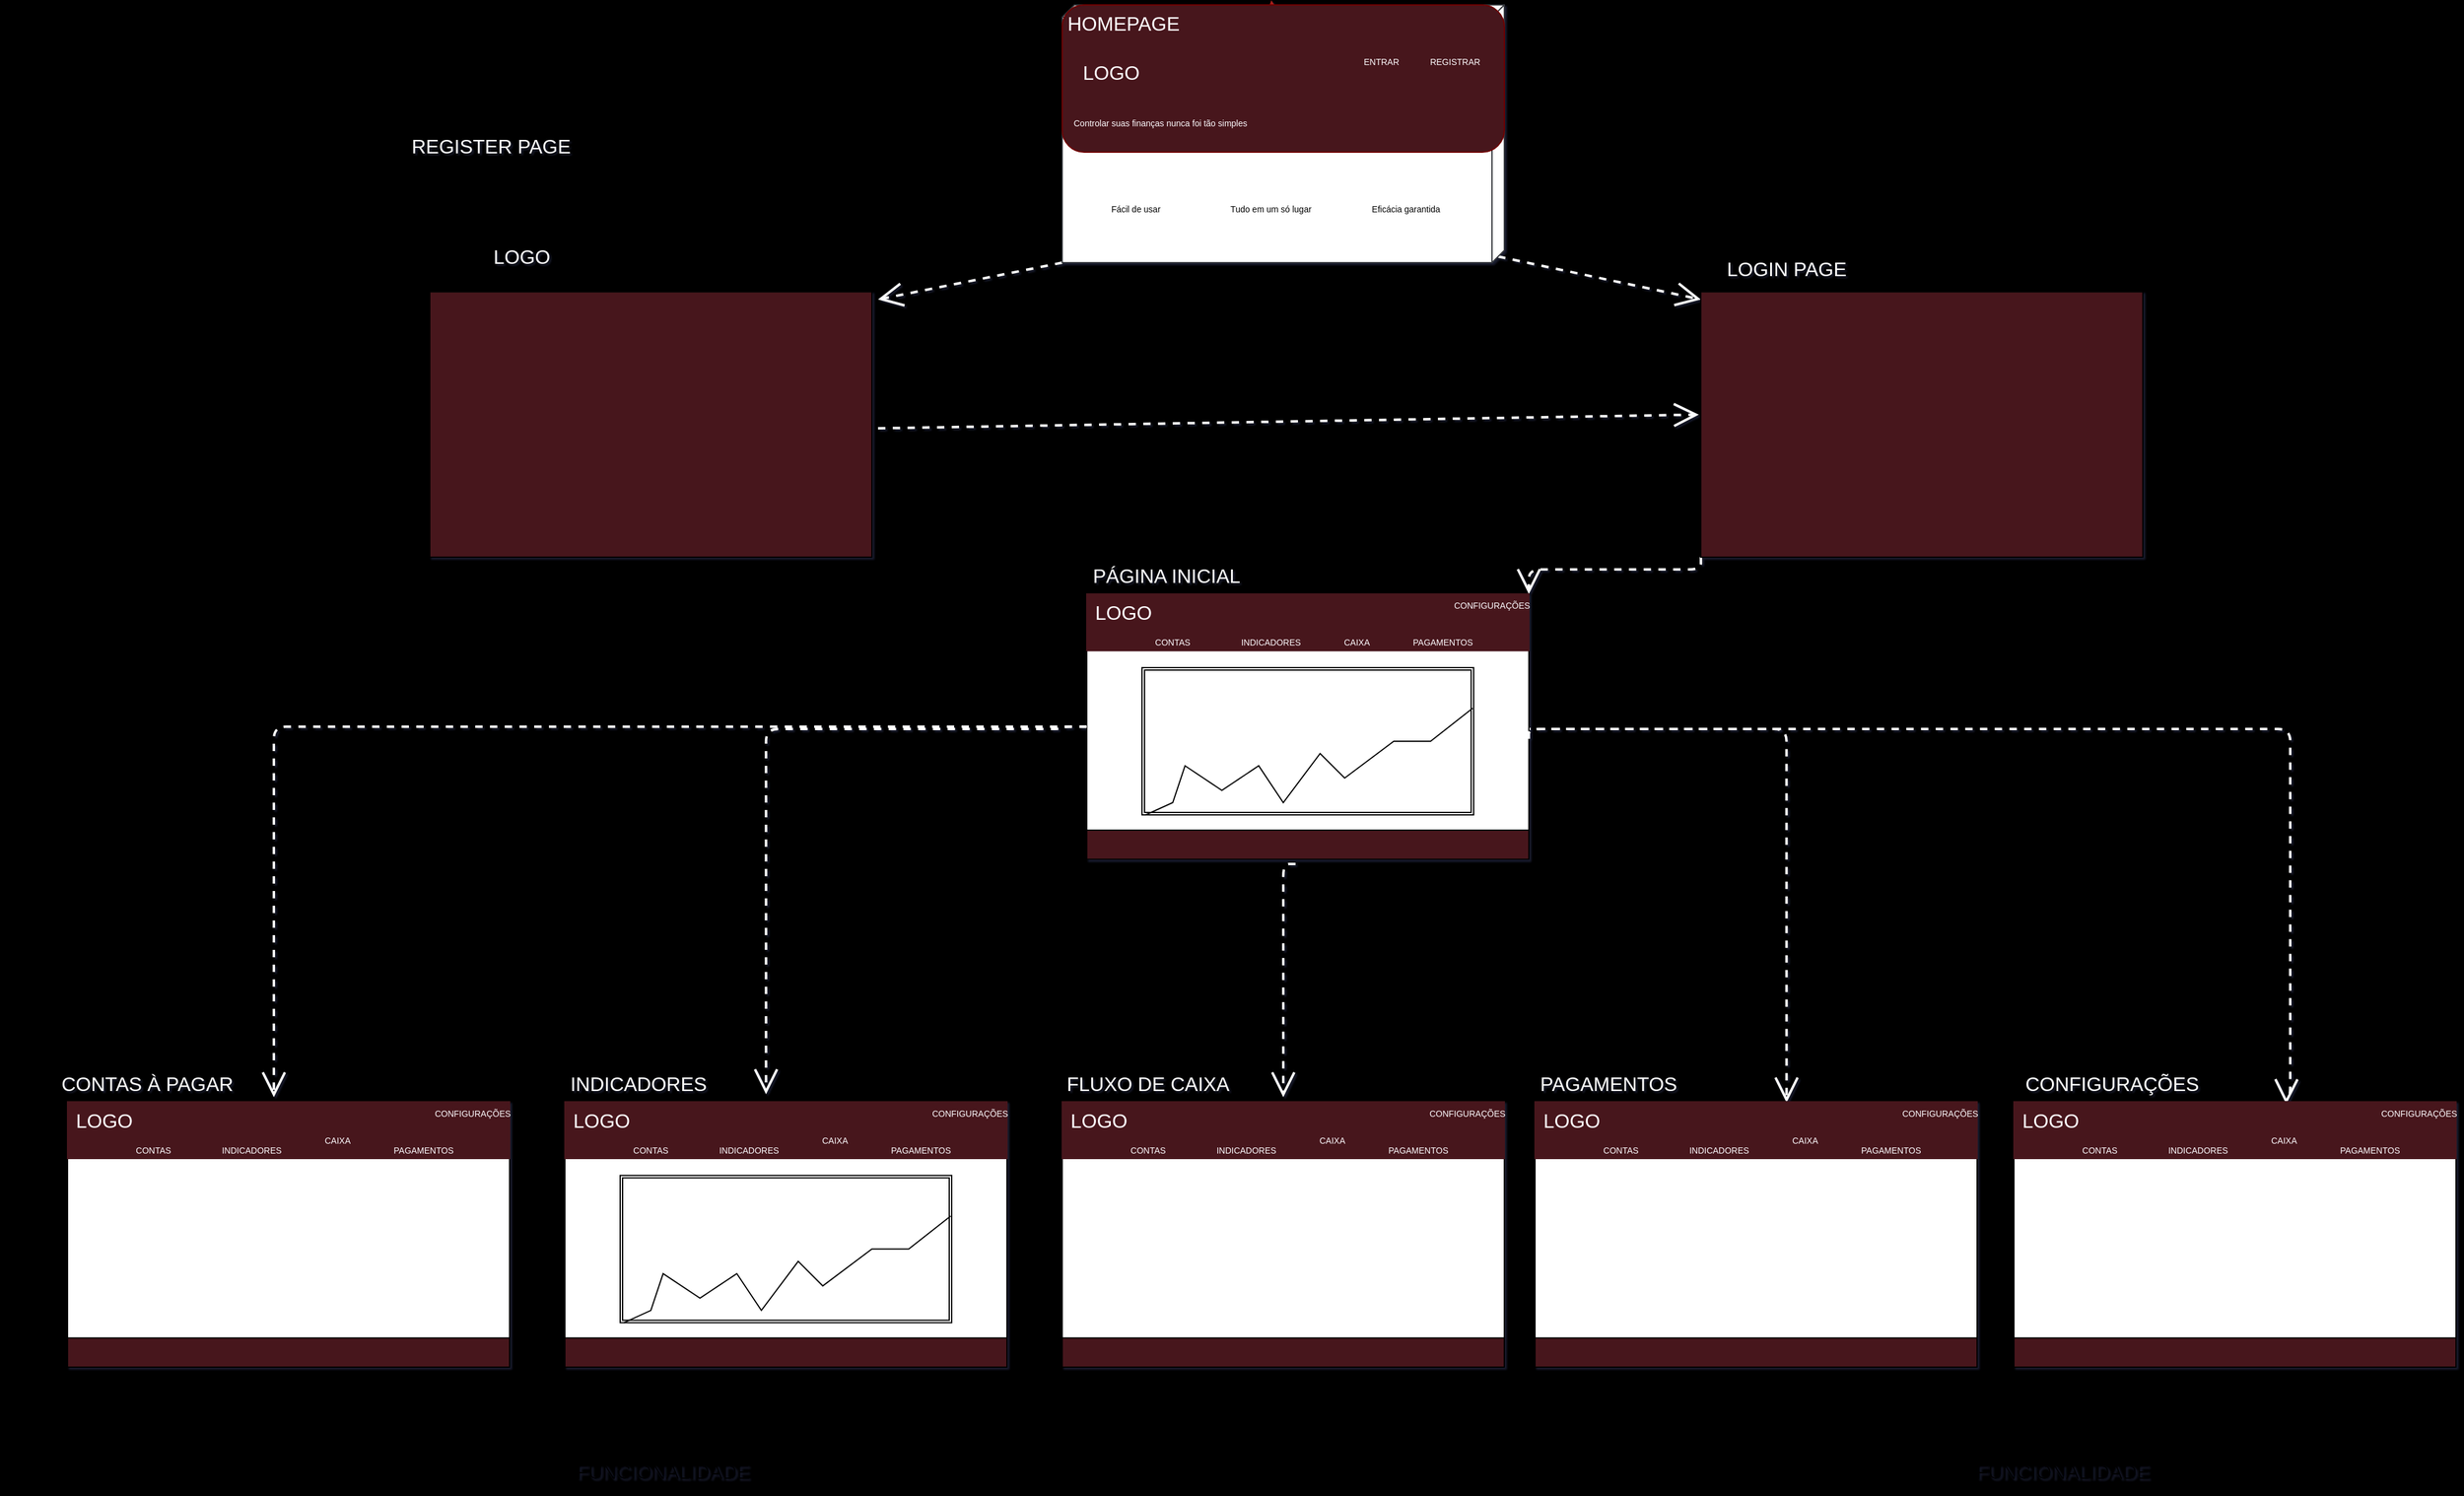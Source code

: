 <mxfile version="21.1.7" type="github">
  <diagram name="Page-1" id="5f0bae14-7c28-e335-631c-24af17079c00">
    <mxGraphModel dx="2335" dy="3224" grid="1" gridSize="10" guides="1" tooltips="1" connect="1" arrows="1" fold="1" page="1" pageScale="1" pageWidth="1100" pageHeight="850" background="#000000" math="0" shadow="1">
      <root>
        <mxCell id="0" />
        <mxCell id="1" parent="0" />
        <mxCell id="39150e848f15840c-11" style="edgeStyle=none;rounded=1;html=1;dashed=1;labelBackgroundColor=none;startArrow=none;startFill=0;startSize=8;endArrow=open;endFill=0;endSize=16;fontFamily=Verdana;fontSize=12;strokeColor=#FFFFFF;fontColor=default;strokeWidth=2;exitX=0;exitY=0;exitDx=205;exitDy=5;exitPerimeter=0;entryX=0;entryY=0;entryDx=10;entryDy=330;entryPerimeter=0;" parent="1" source="39150e848f15840c-3" edge="1">
          <mxGeometry relative="1" as="geometry">
            <mxPoint x="276.02" y="-1516.22" as="sourcePoint" />
            <mxPoint x="620" y="-1460.0" as="targetPoint" />
          </mxGeometry>
        </mxCell>
        <mxCell id="39150e848f15840c-12" style="edgeStyle=none;rounded=1;html=1;dashed=1;labelBackgroundColor=none;startArrow=none;startFill=0;startSize=8;endArrow=open;endFill=0;endSize=16;fontFamily=Verdana;fontSize=12;entryX=0;entryY=0;entryDx=0;entryDy=0;entryPerimeter=0;strokeColor=#FFFFFF;fontColor=default;strokeWidth=2;exitX=1;exitY=1;exitDx=0;exitDy=0;exitPerimeter=0;" parent="1" source="39150e848f15840c-3" edge="1">
          <mxGeometry relative="1" as="geometry">
            <mxPoint x="-50" y="-1460" as="targetPoint" />
          </mxGeometry>
        </mxCell>
        <mxCell id="39150e848f15840c-16" style="edgeStyle=orthogonalEdgeStyle;rounded=1;html=1;dashed=1;labelBackgroundColor=none;startArrow=none;startFill=0;startSize=8;endArrow=open;endFill=0;endSize=16;fontFamily=Verdana;fontSize=12;strokeColor=#FFFFFF;fontColor=default;fillColor=#f8cecc;strokeWidth=2;entryX=1;entryY=0;entryDx=0;entryDy=0;" parent="1" target="X89QfNM0a1aXQy8c0Njc-26" edge="1">
          <mxGeometry relative="1" as="geometry">
            <mxPoint x="620.059" y="-1250" as="sourcePoint" />
            <mxPoint x="260" y="-1020" as="targetPoint" />
            <Array as="points">
              <mxPoint x="620" y="-1240" />
              <mxPoint x="480" y="-1240" />
            </Array>
          </mxGeometry>
        </mxCell>
        <mxCell id="vBJ7aFU8pswrzPe9maUh-8" value="" style="curved=1;endArrow=classic;html=1;rounded=1;entryX=-0.018;entryY=0.527;entryDx=0;entryDy=0;entryPerimeter=0;labelBackgroundColor=none;strokeColor=#A8201A;fontColor=default;" parent="1" target="39150e848f15840c-3" edge="1">
          <mxGeometry width="50" height="50" relative="1" as="geometry">
            <mxPoint x="230" y="-1616.22" as="sourcePoint" />
            <mxPoint x="726" y="-1300.22" as="targetPoint" />
            <Array as="points">
              <mxPoint x="280" y="-1616.22" />
            </Array>
          </mxGeometry>
        </mxCell>
        <mxCell id="39150e848f15840c-3" value="" style="verticalAlign=top;align=left;spacingTop=8;spacingLeft=2;spacingRight=12;shape=cube;size=10;direction=south;fontStyle=4;html=1;rounded=1;shadow=0;comic=0;labelBackgroundColor=none;strokeWidth=1;fontFamily=Verdana;fontSize=12;fillColor=#FFFFFF;strokeColor=#36393d;" parent="1" vertex="1">
          <mxGeometry x="100" y="-1700" width="360" height="210" as="geometry" />
        </mxCell>
        <mxCell id="vBJ7aFU8pswrzPe9maUh-9" value="&lt;br&gt;" style="rounded=1;whiteSpace=wrap;html=1;labelBackgroundColor=none;fillColor=#47141E;strokeColor=#6F0000;fontColor=#ffffff;" parent="1" vertex="1">
          <mxGeometry x="100" y="-1700" width="360" height="120" as="geometry" />
        </mxCell>
        <mxCell id="vBJ7aFU8pswrzPe9maUh-22" style="edgeStyle=orthogonalEdgeStyle;rounded=1;html=1;dashed=1;labelBackgroundColor=none;startArrow=none;startFill=0;startSize=8;endArrow=open;endFill=0;endSize=16;fontFamily=Verdana;fontSize=12;strokeColor=#FFFFFF;fontColor=default;fillColor=#f8cecc;exitX=0;exitY=0.5;exitDx=0;exitDy=0;strokeWidth=2;" parent="1" source="X89QfNM0a1aXQy8c0Njc-24" edge="1">
          <mxGeometry relative="1" as="geometry">
            <mxPoint x="90" y="-951.22" as="sourcePoint" />
            <mxPoint x="-542" y="-810" as="targetPoint" />
            <Array as="points">
              <mxPoint x="-542" y="-1112" />
            </Array>
          </mxGeometry>
        </mxCell>
        <mxCell id="vBJ7aFU8pswrzPe9maUh-36" style="edgeStyle=orthogonalEdgeStyle;rounded=1;html=1;dashed=1;labelBackgroundColor=none;startArrow=none;startFill=0;startSize=8;endArrow=open;endFill=0;endSize=16;fontFamily=Verdana;fontSize=12;strokeColor=#FFFFFF;fontColor=default;fillColor=#f8cecc;strokeWidth=2;entryX=0.616;entryY=0.041;entryDx=0;entryDy=0;entryPerimeter=0;exitX=1;exitY=0.5;exitDx=0;exitDy=0;" parent="1" source="X89QfNM0a1aXQy8c0Njc-24" target="uW_-9VzR9L95MaJclsEE-92" edge="1">
          <mxGeometry relative="1" as="geometry">
            <mxPoint x="410" y="-960" as="sourcePoint" />
            <mxPoint x="1005" y="-810" as="targetPoint" />
            <Array as="points">
              <mxPoint x="430" y="-1112" />
              <mxPoint x="430" y="-1110" />
              <mxPoint x="1100" y="-1110" />
              <mxPoint x="1100" y="-810" />
              <mxPoint x="1097" y="-810" />
            </Array>
          </mxGeometry>
        </mxCell>
        <mxCell id="vBJ7aFU8pswrzPe9maUh-37" value="&lt;font color=&quot;#ffffff&quot; style=&quot;font-size: 16px;&quot;&gt;LOGO&lt;/font&gt;" style="text;html=1;strokeColor=none;fillColor=none;align=center;verticalAlign=middle;whiteSpace=wrap;rounded=0;fontColor=#143642;strokeWidth=3;" parent="1" vertex="1">
          <mxGeometry x="110" y="-1660" width="60" height="30" as="geometry" />
        </mxCell>
        <mxCell id="X89QfNM0a1aXQy8c0Njc-6" value="&lt;font color=&quot;#ffffff&quot; style=&quot;font-size: 16px;&quot;&gt;HOMEPAGE&lt;/font&gt;" style="text;html=1;strokeColor=none;fillColor=none;align=center;verticalAlign=middle;whiteSpace=wrap;rounded=0;fontColor=#143642;strokeWidth=3;" parent="1" vertex="1">
          <mxGeometry x="120" y="-1700" width="60" height="30" as="geometry" />
        </mxCell>
        <mxCell id="X89QfNM0a1aXQy8c0Njc-7" value="&lt;font style=&quot;&quot;&gt;&lt;font color=&quot;#ffffff&quot; style=&quot;font-size: 7px;&quot;&gt;ENTRAR&lt;/font&gt;&lt;br&gt;&lt;/font&gt;" style="text;html=1;strokeColor=none;fillColor=none;align=center;verticalAlign=middle;whiteSpace=wrap;rounded=0;fontColor=#143642;strokeWidth=3;" parent="1" vertex="1">
          <mxGeometry x="330" y="-1670" width="60" height="30" as="geometry" />
        </mxCell>
        <mxCell id="X89QfNM0a1aXQy8c0Njc-8" value="&lt;font style=&quot;&quot;&gt;&lt;font color=&quot;#ffffff&quot; style=&quot;font-size: 7px;&quot;&gt;REGISTRAR&lt;/font&gt;&lt;br&gt;&lt;/font&gt;" style="text;html=1;strokeColor=none;fillColor=none;align=center;verticalAlign=middle;whiteSpace=wrap;rounded=0;fontColor=#143642;strokeWidth=3;" parent="1" vertex="1">
          <mxGeometry x="390" y="-1670" width="60" height="30" as="geometry" />
        </mxCell>
        <mxCell id="X89QfNM0a1aXQy8c0Njc-9" value="&lt;font style=&quot;&quot;&gt;&lt;font color=&quot;#ffffff&quot;&gt;&lt;span style=&quot;font-size: 7px;&quot;&gt;Controlar suas finanças nunca foi tão simples&lt;/span&gt;&lt;/font&gt;&lt;br&gt;&lt;/font&gt;" style="text;html=1;strokeColor=none;fillColor=none;align=center;verticalAlign=middle;whiteSpace=wrap;rounded=0;fontColor=#143642;strokeWidth=3;" parent="1" vertex="1">
          <mxGeometry x="100" y="-1620" width="160" height="30" as="geometry" />
        </mxCell>
        <mxCell id="X89QfNM0a1aXQy8c0Njc-10" value="&lt;font style=&quot;&quot;&gt;&lt;span style=&quot;font-size: 7px;&quot;&gt;&lt;font color=&quot;#000000&quot;&gt;Fácil de usar&lt;/font&gt;&lt;/span&gt;&lt;br&gt;&lt;/font&gt;" style="text;html=1;strokeColor=none;fillColor=none;align=center;verticalAlign=middle;whiteSpace=wrap;rounded=0;fontColor=#143642;strokeWidth=3;" parent="1" vertex="1">
          <mxGeometry x="80" y="-1550" width="160" height="30" as="geometry" />
        </mxCell>
        <mxCell id="X89QfNM0a1aXQy8c0Njc-11" value="&lt;font style=&quot;&quot;&gt;&lt;span style=&quot;font-size: 7px;&quot;&gt;&lt;font color=&quot;#000000&quot;&gt;Tudo em um só lugar&lt;/font&gt;&lt;/span&gt;&lt;br&gt;&lt;/font&gt;" style="text;html=1;strokeColor=none;fillColor=none;align=center;verticalAlign=middle;whiteSpace=wrap;rounded=0;fontColor=#143642;strokeWidth=3;" parent="1" vertex="1">
          <mxGeometry x="190" y="-1550" width="160" height="30" as="geometry" />
        </mxCell>
        <mxCell id="X89QfNM0a1aXQy8c0Njc-12" value="&lt;font style=&quot;&quot;&gt;&lt;span style=&quot;font-size: 7px;&quot;&gt;&lt;font color=&quot;#000000&quot;&gt;Eficácia garantida&lt;/font&gt;&lt;/span&gt;&lt;br&gt;&lt;/font&gt;" style="text;html=1;strokeColor=none;fillColor=none;align=center;verticalAlign=middle;whiteSpace=wrap;rounded=0;fontColor=#143642;strokeWidth=3;" parent="1" vertex="1">
          <mxGeometry x="300" y="-1550" width="160" height="30" as="geometry" />
        </mxCell>
        <mxCell id="X89QfNM0a1aXQy8c0Njc-21" value="&lt;font color=&quot;#ffffff&quot;&gt;&lt;span style=&quot;font-size: 16px;&quot;&gt;REGISTER PAGE&lt;/span&gt;&lt;/font&gt;" style="text;html=1;strokeColor=none;fillColor=none;align=center;verticalAlign=middle;whiteSpace=wrap;rounded=0;fontColor=#143642;strokeWidth=3;" parent="1" vertex="1">
          <mxGeometry x="-440" y="-1600" width="150" height="30" as="geometry" />
        </mxCell>
        <mxCell id="X89QfNM0a1aXQy8c0Njc-22" value="&lt;font color=&quot;#ffffff&quot; style=&quot;font-size: 16px;&quot;&gt;LOGIN PAGE&lt;/font&gt;" style="text;html=1;strokeColor=none;fillColor=none;align=center;verticalAlign=middle;whiteSpace=wrap;rounded=0;fontColor=#143642;strokeWidth=3;" parent="1" vertex="1">
          <mxGeometry x="630" y="-1500" width="120" height="30" as="geometry" />
        </mxCell>
        <mxCell id="X89QfNM0a1aXQy8c0Njc-23" value="&lt;font color=&quot;#ffffff&quot; style=&quot;font-size: 16px;&quot;&gt;PÁGINA INICIAL&lt;/font&gt;" style="text;html=1;strokeColor=none;fillColor=none;align=center;verticalAlign=middle;whiteSpace=wrap;rounded=0;fontColor=#143642;strokeWidth=3;" parent="1" vertex="1">
          <mxGeometry x="100" y="-1250" width="170" height="30" as="geometry" />
        </mxCell>
        <mxCell id="X89QfNM0a1aXQy8c0Njc-25" value="" style="endArrow=none;dashed=1;html=1;dashPattern=1 3;strokeWidth=2;rounded=0;strokeColor=#FFFFFF;fontColor=#143642;fillColor=#FAE5C7;exitX=0;exitY=0;exitDx=105;exitDy=0;exitPerimeter=0;entryX=0;entryY=0;entryDx=0;entryDy=155;entryPerimeter=0;" parent="1" target="X89QfNM0a1aXQy8c0Njc-24" edge="1">
          <mxGeometry width="50" height="50" relative="1" as="geometry">
            <mxPoint x="480.0" y="-1131.22" as="sourcePoint" />
            <mxPoint x="715" y="-980" as="targetPoint" />
            <Array as="points" />
          </mxGeometry>
        </mxCell>
        <mxCell id="X89QfNM0a1aXQy8c0Njc-24" value="" style="rounded=0;whiteSpace=wrap;html=1;fillColor=#FFFFFF;" parent="1" vertex="1">
          <mxGeometry x="120" y="-1220" width="360" height="216.22" as="geometry" />
        </mxCell>
        <mxCell id="X89QfNM0a1aXQy8c0Njc-26" value="" style="rounded=0;whiteSpace=wrap;html=1;strokeColor=#47141E;fillColor=#47141E;" parent="1" vertex="1">
          <mxGeometry x="120" y="-1220" width="360" height="46.22" as="geometry" />
        </mxCell>
        <mxCell id="X89QfNM0a1aXQy8c0Njc-27" value="" style="rounded=0;whiteSpace=wrap;html=1;fillColor=#47141E;" parent="1" vertex="1">
          <mxGeometry x="120" y="-1027.56" width="360" height="23.78" as="geometry" />
        </mxCell>
        <mxCell id="X89QfNM0a1aXQy8c0Njc-28" value="&lt;font color=&quot;#ffffff&quot; style=&quot;font-size: 16px;&quot;&gt;LOGO&lt;/font&gt;" style="text;html=1;strokeColor=none;fillColor=none;align=center;verticalAlign=middle;whiteSpace=wrap;rounded=0;fontColor=#143642;strokeWidth=3;" parent="1" vertex="1">
          <mxGeometry x="65" y="-1220" width="170" height="30" as="geometry" />
        </mxCell>
        <mxCell id="X89QfNM0a1aXQy8c0Njc-32" style="edgeStyle=orthogonalEdgeStyle;rounded=0;orthogonalLoop=1;jettySize=auto;html=1;exitX=0.5;exitY=1;exitDx=0;exitDy=0;" parent="1" edge="1">
          <mxGeometry relative="1" as="geometry">
            <mxPoint x="145" y="-1190" as="sourcePoint" />
            <mxPoint x="145" y="-1190" as="targetPoint" />
          </mxGeometry>
        </mxCell>
        <mxCell id="X89QfNM0a1aXQy8c0Njc-34" value="&lt;font color=&quot;#ffffff&quot; style=&quot;font-size: 7px;&quot;&gt;CONTAS&lt;/font&gt;" style="text;html=1;strokeColor=none;fillColor=none;align=center;verticalAlign=middle;whiteSpace=wrap;rounded=0;fontColor=#143642;strokeWidth=3;" parent="1" vertex="1">
          <mxGeometry x="170" y="-1190" width="40" height="16.22" as="geometry" />
        </mxCell>
        <mxCell id="X89QfNM0a1aXQy8c0Njc-41" value="&lt;font color=&quot;#ffffff&quot; style=&quot;font-size: 7px;&quot;&gt;INDICADORES&lt;/font&gt;" style="text;html=1;strokeColor=none;fillColor=none;align=center;verticalAlign=middle;whiteSpace=wrap;rounded=0;fontColor=#143642;strokeWidth=3;" parent="1" vertex="1">
          <mxGeometry x="250" y="-1190" width="40" height="16.22" as="geometry" />
        </mxCell>
        <mxCell id="X89QfNM0a1aXQy8c0Njc-42" value="&lt;font color=&quot;#ffffff&quot; style=&quot;font-size: 7px;&quot;&gt;CAIXA&lt;/font&gt;" style="text;html=1;strokeColor=none;fillColor=none;align=center;verticalAlign=middle;whiteSpace=wrap;rounded=0;fontColor=#143642;strokeWidth=3;" parent="1" vertex="1">
          <mxGeometry x="320" y="-1190" width="40" height="16.22" as="geometry" />
        </mxCell>
        <mxCell id="X89QfNM0a1aXQy8c0Njc-43" value="&lt;font color=&quot;#ffffff&quot;&gt;&lt;span style=&quot;font-size: 7px;&quot;&gt;PAGAMENTOS&lt;/span&gt;&lt;/font&gt;" style="text;html=1;strokeColor=none;fillColor=none;align=center;verticalAlign=middle;whiteSpace=wrap;rounded=0;fontColor=#143642;strokeWidth=3;" parent="1" vertex="1">
          <mxGeometry x="390" y="-1190" width="40" height="16.22" as="geometry" />
        </mxCell>
        <mxCell id="X89QfNM0a1aXQy8c0Njc-45" value="&lt;font color=&quot;#ffffff&quot; style=&quot;font-size: 7px;&quot;&gt;CONFIGURAÇÕES&lt;/font&gt;" style="text;html=1;strokeColor=none;fillColor=none;align=center;verticalAlign=middle;whiteSpace=wrap;rounded=0;fontColor=#143642;strokeWidth=3;" parent="1" vertex="1">
          <mxGeometry x="430" y="-1220" width="40" height="16.22" as="geometry" />
        </mxCell>
        <mxCell id="X89QfNM0a1aXQy8c0Njc-59" value="" style="shape=ext;double=1;rounded=0;whiteSpace=wrap;html=1;" parent="1" vertex="1">
          <mxGeometry x="165" y="-1160" width="270" height="120" as="geometry" />
        </mxCell>
        <mxCell id="X89QfNM0a1aXQy8c0Njc-61" value="" style="endArrow=none;html=1;rounded=0;entryX=0.997;entryY=0.276;entryDx=0;entryDy=0;entryPerimeter=0;" parent="1" source="X89QfNM0a1aXQy8c0Njc-59" target="X89QfNM0a1aXQy8c0Njc-59" edge="1">
          <mxGeometry width="50" height="50" relative="1" as="geometry">
            <mxPoint x="270" y="-1060" as="sourcePoint" />
            <mxPoint x="320" y="-1110" as="targetPoint" />
            <Array as="points">
              <mxPoint x="190" y="-1050" />
              <mxPoint x="200" y="-1080" />
              <mxPoint x="230" y="-1060" />
              <mxPoint x="260" y="-1080" />
              <mxPoint x="280" y="-1050" />
              <mxPoint x="310" y="-1090" />
              <mxPoint x="330" y="-1070" />
              <mxPoint x="370" y="-1100" />
              <mxPoint x="400" y="-1100" />
            </Array>
          </mxGeometry>
        </mxCell>
        <mxCell id="X89QfNM0a1aXQy8c0Njc-65" style="edgeStyle=orthogonalEdgeStyle;rounded=1;html=1;dashed=1;labelBackgroundColor=none;startArrow=none;startFill=0;startSize=8;endArrow=open;endFill=0;endSize=16;fontFamily=Verdana;fontSize=12;strokeColor=#FFFFFF;fontColor=default;fillColor=#f8cecc;strokeWidth=2;entryX=-0.011;entryY=0.535;entryDx=0;entryDy=0;entryPerimeter=0;exitX=0;exitY=0.5;exitDx=0;exitDy=0;" parent="1" source="X89QfNM0a1aXQy8c0Njc-24" edge="1">
          <mxGeometry relative="1" as="geometry">
            <mxPoint x="100" y="-1080" as="sourcePoint" />
            <mxPoint x="-141.2" y="-812.42" as="targetPoint" />
            <Array as="points">
              <mxPoint x="100" y="-1112" />
              <mxPoint x="-141" y="-1110" />
            </Array>
          </mxGeometry>
        </mxCell>
        <mxCell id="X89QfNM0a1aXQy8c0Njc-66" style="edgeStyle=orthogonalEdgeStyle;rounded=1;html=1;dashed=1;labelBackgroundColor=none;startArrow=none;startFill=0;startSize=8;endArrow=open;endFill=0;endSize=16;fontFamily=Verdana;fontSize=12;strokeColor=#FFFFFF;fontColor=default;fillColor=#f8cecc;strokeWidth=2;" parent="1" edge="1">
          <mxGeometry relative="1" as="geometry">
            <mxPoint x="290" y="-1000" as="sourcePoint" />
            <mxPoint x="280" y="-810" as="targetPoint" />
            <Array as="points">
              <mxPoint x="280" y="-1000" />
              <mxPoint x="280" y="-810" />
            </Array>
          </mxGeometry>
        </mxCell>
        <mxCell id="uW_-9VzR9L95MaJclsEE-1" style="edgeStyle=none;rounded=1;html=1;dashed=1;labelBackgroundColor=none;startArrow=none;startFill=0;startSize=8;endArrow=open;endFill=0;endSize=16;fontFamily=Verdana;fontSize=12;strokeColor=#FFFFFF;fontColor=default;strokeWidth=2;exitX=0;exitY=0;exitDx=105;exitDy=0;exitPerimeter=0;entryX=0.472;entryY=1.005;entryDx=0;entryDy=0;entryPerimeter=0;" edge="1" parent="1">
          <mxGeometry relative="1" as="geometry">
            <mxPoint x="-50" y="-1355" as="sourcePoint" />
            <mxPoint x="618.35" y="-1366.16" as="targetPoint" />
            <Array as="points" />
          </mxGeometry>
        </mxCell>
        <mxCell id="uW_-9VzR9L95MaJclsEE-11" style="edgeStyle=orthogonalEdgeStyle;rounded=1;html=1;dashed=1;labelBackgroundColor=none;startArrow=none;startFill=0;startSize=8;endArrow=open;endFill=0;endSize=16;fontFamily=Verdana;fontSize=12;strokeColor=#FFFFFF;fontColor=default;fillColor=#f8cecc;strokeWidth=2;exitX=1;exitY=0.5;exitDx=0;exitDy=0;entryX=0.569;entryY=0.012;entryDx=0;entryDy=0;entryPerimeter=0;" edge="1" parent="1" target="uW_-9VzR9L95MaJclsEE-78">
          <mxGeometry relative="1" as="geometry">
            <mxPoint x="480" y="-1102" as="sourcePoint" />
            <mxPoint x="690" y="-820" as="targetPoint" />
            <Array as="points">
              <mxPoint x="480" y="-1110" />
              <mxPoint x="690" y="-1110" />
            </Array>
          </mxGeometry>
        </mxCell>
        <mxCell id="uW_-9VzR9L95MaJclsEE-12" value="&lt;span style=&quot;font-size: 16px;&quot;&gt;&lt;font color=&quot;#000000&quot;&gt;FUNCIONALIDADE&lt;/font&gt;&lt;/span&gt;" style="text;html=1;strokeColor=none;fillColor=none;align=center;verticalAlign=middle;whiteSpace=wrap;rounded=0;fontColor=#143642;strokeWidth=3;" vertex="1" parent="1">
          <mxGeometry x="-265" y="-796.22" width="150" height="30" as="geometry" />
        </mxCell>
        <mxCell id="uW_-9VzR9L95MaJclsEE-13" value="&lt;span style=&quot;font-size: 16px;&quot;&gt;&lt;font color=&quot;#000000&quot;&gt;FUNCIONALIDADE&lt;/font&gt;&lt;/span&gt;" style="text;html=1;strokeColor=none;fillColor=none;align=center;verticalAlign=middle;whiteSpace=wrap;rounded=0;fontColor=#143642;strokeWidth=3;" vertex="1" parent="1">
          <mxGeometry x="-300" y="-520" width="150" height="30" as="geometry" />
        </mxCell>
        <mxCell id="uW_-9VzR9L95MaJclsEE-16" value="&lt;span style=&quot;font-size: 16px;&quot;&gt;&lt;font color=&quot;#000000&quot;&gt;FUNCIONALIDADE&lt;/font&gt;&lt;/span&gt;" style="text;html=1;strokeColor=none;fillColor=none;align=center;verticalAlign=middle;whiteSpace=wrap;rounded=0;fontColor=#143642;strokeWidth=3;" vertex="1" parent="1">
          <mxGeometry x="840" y="-520" width="150" height="30" as="geometry" />
        </mxCell>
        <mxCell id="uW_-9VzR9L95MaJclsEE-18" value="" style="endArrow=none;dashed=1;html=1;dashPattern=1 3;strokeWidth=2;rounded=0;strokeColor=#FFFFFF;fontColor=#143642;fillColor=#FAE5C7;exitX=0;exitY=0;exitDx=105;exitDy=0;exitPerimeter=0;entryX=0;entryY=0;entryDx=0;entryDy=155;entryPerimeter=0;" edge="1" parent="1" target="uW_-9VzR9L95MaJclsEE-19">
          <mxGeometry width="50" height="50" relative="1" as="geometry">
            <mxPoint x="55.0" y="-717.44" as="sourcePoint" />
            <mxPoint x="290" y="-566.22" as="targetPoint" />
            <Array as="points" />
          </mxGeometry>
        </mxCell>
        <mxCell id="uW_-9VzR9L95MaJclsEE-19" value="" style="rounded=0;whiteSpace=wrap;html=1;fillColor=#FFFFFF;" vertex="1" parent="1">
          <mxGeometry x="-305" y="-806.22" width="360" height="216.22" as="geometry" />
        </mxCell>
        <mxCell id="uW_-9VzR9L95MaJclsEE-20" value="" style="rounded=0;whiteSpace=wrap;html=1;strokeColor=#47141E;fillColor=#47141E;" vertex="1" parent="1">
          <mxGeometry x="-305" y="-806.22" width="360" height="46.22" as="geometry" />
        </mxCell>
        <mxCell id="uW_-9VzR9L95MaJclsEE-21" value="" style="rounded=0;whiteSpace=wrap;html=1;fillColor=#47141E;" vertex="1" parent="1">
          <mxGeometry x="-305" y="-613.78" width="360" height="23.78" as="geometry" />
        </mxCell>
        <mxCell id="uW_-9VzR9L95MaJclsEE-22" value="&lt;font color=&quot;#ffffff&quot; style=&quot;font-size: 16px;&quot;&gt;LOGO&lt;/font&gt;" style="text;html=1;strokeColor=none;fillColor=none;align=center;verticalAlign=middle;whiteSpace=wrap;rounded=0;fontColor=#143642;strokeWidth=3;" vertex="1" parent="1">
          <mxGeometry x="-360" y="-806.22" width="170" height="30" as="geometry" />
        </mxCell>
        <mxCell id="uW_-9VzR9L95MaJclsEE-23" style="edgeStyle=orthogonalEdgeStyle;rounded=0;orthogonalLoop=1;jettySize=auto;html=1;exitX=0.5;exitY=1;exitDx=0;exitDy=0;" edge="1" parent="1">
          <mxGeometry relative="1" as="geometry">
            <mxPoint x="-280" y="-776.22" as="sourcePoint" />
            <mxPoint x="-280" y="-776.22" as="targetPoint" />
          </mxGeometry>
        </mxCell>
        <mxCell id="uW_-9VzR9L95MaJclsEE-24" value="&lt;font color=&quot;#ffffff&quot; style=&quot;font-size: 7px;&quot;&gt;CONTAS&lt;/font&gt;" style="text;html=1;strokeColor=none;fillColor=none;align=center;verticalAlign=middle;whiteSpace=wrap;rounded=0;fontColor=#143642;strokeWidth=3;" vertex="1" parent="1">
          <mxGeometry x="-255" y="-776.22" width="40" height="16.22" as="geometry" />
        </mxCell>
        <mxCell id="uW_-9VzR9L95MaJclsEE-25" value="&lt;font color=&quot;#ffffff&quot; style=&quot;font-size: 7px;&quot;&gt;INDICADORES&lt;/font&gt;" style="text;html=1;strokeColor=none;fillColor=none;align=center;verticalAlign=middle;whiteSpace=wrap;rounded=0;fontColor=#143642;strokeWidth=3;" vertex="1" parent="1">
          <mxGeometry x="-175" y="-776.22" width="40" height="16.22" as="geometry" />
        </mxCell>
        <mxCell id="uW_-9VzR9L95MaJclsEE-26" value="&lt;font color=&quot;#ffffff&quot; style=&quot;font-size: 7px;&quot;&gt;CAIXA&lt;/font&gt;" style="text;html=1;strokeColor=none;fillColor=none;align=center;verticalAlign=middle;whiteSpace=wrap;rounded=0;fontColor=#143642;strokeWidth=3;" vertex="1" parent="1">
          <mxGeometry x="-105" y="-776.22" width="40" as="geometry" />
        </mxCell>
        <mxCell id="uW_-9VzR9L95MaJclsEE-27" value="&lt;font color=&quot;#ffffff&quot;&gt;&lt;span style=&quot;font-size: 7px;&quot;&gt;PAGAMENTOS&lt;/span&gt;&lt;/font&gt;" style="text;html=1;strokeColor=none;fillColor=none;align=center;verticalAlign=middle;whiteSpace=wrap;rounded=0;fontColor=#143642;strokeWidth=3;" vertex="1" parent="1">
          <mxGeometry x="-35" y="-776.22" width="40" height="16.22" as="geometry" />
        </mxCell>
        <mxCell id="uW_-9VzR9L95MaJclsEE-28" value="&lt;font color=&quot;#ffffff&quot; style=&quot;font-size: 7px;&quot;&gt;CONFIGURAÇÕES&lt;/font&gt;" style="text;html=1;strokeColor=none;fillColor=none;align=center;verticalAlign=middle;whiteSpace=wrap;rounded=0;fontColor=#143642;strokeWidth=3;" vertex="1" parent="1">
          <mxGeometry x="5" y="-806.22" width="40" height="16.22" as="geometry" />
        </mxCell>
        <mxCell id="uW_-9VzR9L95MaJclsEE-29" value="" style="shape=ext;double=1;rounded=0;whiteSpace=wrap;html=1;" vertex="1" parent="1">
          <mxGeometry x="-260" y="-746.22" width="270" height="120" as="geometry" />
        </mxCell>
        <mxCell id="uW_-9VzR9L95MaJclsEE-30" value="" style="endArrow=none;html=1;rounded=0;entryX=0.997;entryY=0.276;entryDx=0;entryDy=0;entryPerimeter=0;" edge="1" parent="1" source="uW_-9VzR9L95MaJclsEE-29" target="uW_-9VzR9L95MaJclsEE-29">
          <mxGeometry width="50" height="50" relative="1" as="geometry">
            <mxPoint x="-155" y="-646.22" as="sourcePoint" />
            <mxPoint x="-105" y="-696.22" as="targetPoint" />
            <Array as="points">
              <mxPoint x="-235" y="-636.22" />
              <mxPoint x="-225" y="-666.22" />
              <mxPoint x="-195" y="-646.22" />
              <mxPoint x="-165" y="-666.22" />
              <mxPoint x="-145" y="-636.22" />
              <mxPoint x="-115" y="-676.22" />
              <mxPoint x="-95" y="-656.22" />
              <mxPoint x="-55" y="-686.22" />
              <mxPoint x="-25" y="-686.22" />
            </Array>
          </mxGeometry>
        </mxCell>
        <mxCell id="uW_-9VzR9L95MaJclsEE-31" value="&lt;span style=&quot;font-size: 16px;&quot;&gt;&lt;font color=&quot;#000000&quot;&gt;FUNCIONALIDADE&lt;/font&gt;&lt;/span&gt;" style="text;html=1;strokeColor=none;fillColor=none;align=center;verticalAlign=middle;whiteSpace=wrap;rounded=0;fontColor=#143642;strokeWidth=3;" vertex="1" parent="1">
          <mxGeometry x="-670" y="-796.22" width="150" height="30" as="geometry" />
        </mxCell>
        <mxCell id="uW_-9VzR9L95MaJclsEE-32" value="&lt;font color=&quot;#ffffff&quot; style=&quot;font-size: 16px;&quot;&gt;CONTAS À PAGAR&lt;/font&gt;" style="text;html=1;strokeColor=none;fillColor=none;align=center;verticalAlign=middle;whiteSpace=wrap;rounded=0;fontColor=#143642;strokeWidth=3;" vertex="1" parent="1">
          <mxGeometry x="-730" y="-836.22" width="170" height="30" as="geometry" />
        </mxCell>
        <mxCell id="uW_-9VzR9L95MaJclsEE-33" value="" style="endArrow=none;dashed=1;html=1;dashPattern=1 3;strokeWidth=2;rounded=0;strokeColor=#FFFFFF;fontColor=#143642;fillColor=#FAE5C7;exitX=0;exitY=0;exitDx=105;exitDy=0;exitPerimeter=0;entryX=0;entryY=0;entryDx=0;entryDy=155;entryPerimeter=0;" edge="1" parent="1" target="uW_-9VzR9L95MaJclsEE-34">
          <mxGeometry width="50" height="50" relative="1" as="geometry">
            <mxPoint x="-350.0" y="-717.44" as="sourcePoint" />
            <mxPoint x="-115" y="-566.22" as="targetPoint" />
            <Array as="points" />
          </mxGeometry>
        </mxCell>
        <mxCell id="uW_-9VzR9L95MaJclsEE-34" value="" style="rounded=0;whiteSpace=wrap;html=1;fillColor=#FFFFFF;" vertex="1" parent="1">
          <mxGeometry x="-710" y="-806.22" width="360" height="216.22" as="geometry" />
        </mxCell>
        <mxCell id="uW_-9VzR9L95MaJclsEE-35" value="" style="rounded=0;whiteSpace=wrap;html=1;strokeColor=#47141E;fillColor=#47141E;" vertex="1" parent="1">
          <mxGeometry x="-710" y="-806.22" width="360" height="46.22" as="geometry" />
        </mxCell>
        <mxCell id="uW_-9VzR9L95MaJclsEE-36" value="" style="rounded=0;whiteSpace=wrap;html=1;fillColor=#47141E;" vertex="1" parent="1">
          <mxGeometry x="-710" y="-613.78" width="360" height="23.78" as="geometry" />
        </mxCell>
        <mxCell id="uW_-9VzR9L95MaJclsEE-37" value="&lt;font color=&quot;#ffffff&quot; style=&quot;font-size: 16px;&quot;&gt;LOGO&lt;/font&gt;" style="text;html=1;strokeColor=none;fillColor=none;align=center;verticalAlign=middle;whiteSpace=wrap;rounded=0;fontColor=#143642;strokeWidth=3;" vertex="1" parent="1">
          <mxGeometry x="-765" y="-806.22" width="170" height="30" as="geometry" />
        </mxCell>
        <mxCell id="uW_-9VzR9L95MaJclsEE-38" style="edgeStyle=orthogonalEdgeStyle;rounded=0;orthogonalLoop=1;jettySize=auto;html=1;exitX=0.5;exitY=1;exitDx=0;exitDy=0;" edge="1" parent="1">
          <mxGeometry relative="1" as="geometry">
            <mxPoint x="-685" y="-776.22" as="sourcePoint" />
            <mxPoint x="-685" y="-776.22" as="targetPoint" />
          </mxGeometry>
        </mxCell>
        <mxCell id="uW_-9VzR9L95MaJclsEE-39" value="&lt;font color=&quot;#ffffff&quot; style=&quot;font-size: 7px;&quot;&gt;CONTAS&lt;/font&gt;" style="text;html=1;strokeColor=none;fillColor=none;align=center;verticalAlign=middle;whiteSpace=wrap;rounded=0;fontColor=#143642;strokeWidth=3;" vertex="1" parent="1">
          <mxGeometry x="-660" y="-776.22" width="40" height="16.22" as="geometry" />
        </mxCell>
        <mxCell id="uW_-9VzR9L95MaJclsEE-40" value="&lt;font color=&quot;#ffffff&quot; style=&quot;font-size: 7px;&quot;&gt;INDICADORES&lt;/font&gt;" style="text;html=1;strokeColor=none;fillColor=none;align=center;verticalAlign=middle;whiteSpace=wrap;rounded=0;fontColor=#143642;strokeWidth=3;" vertex="1" parent="1">
          <mxGeometry x="-580" y="-776.22" width="40" height="16.22" as="geometry" />
        </mxCell>
        <mxCell id="uW_-9VzR9L95MaJclsEE-41" value="&lt;font color=&quot;#ffffff&quot; style=&quot;font-size: 7px;&quot;&gt;CAIXA&lt;/font&gt;" style="text;html=1;strokeColor=none;fillColor=none;align=center;verticalAlign=middle;whiteSpace=wrap;rounded=0;fontColor=#143642;strokeWidth=3;" vertex="1" parent="1">
          <mxGeometry x="-510" y="-776.22" width="40" as="geometry" />
        </mxCell>
        <mxCell id="uW_-9VzR9L95MaJclsEE-42" value="&lt;font color=&quot;#ffffff&quot;&gt;&lt;span style=&quot;font-size: 7px;&quot;&gt;PAGAMENTOS&lt;/span&gt;&lt;/font&gt;" style="text;html=1;strokeColor=none;fillColor=none;align=center;verticalAlign=middle;whiteSpace=wrap;rounded=0;fontColor=#143642;strokeWidth=3;" vertex="1" parent="1">
          <mxGeometry x="-440" y="-776.22" width="40" height="16.22" as="geometry" />
        </mxCell>
        <mxCell id="uW_-9VzR9L95MaJclsEE-43" value="&lt;font color=&quot;#ffffff&quot; style=&quot;font-size: 7px;&quot;&gt;CONFIGURAÇÕES&lt;/font&gt;" style="text;html=1;strokeColor=none;fillColor=none;align=center;verticalAlign=middle;whiteSpace=wrap;rounded=0;fontColor=#143642;strokeWidth=3;" vertex="1" parent="1">
          <mxGeometry x="-400" y="-806.22" width="40" height="16.22" as="geometry" />
        </mxCell>
        <mxCell id="uW_-9VzR9L95MaJclsEE-61" value="&lt;span style=&quot;font-size: 16px;&quot;&gt;&lt;font color=&quot;#000000&quot;&gt;FUNCIONALIDADE&lt;/font&gt;&lt;/span&gt;" style="text;html=1;strokeColor=none;fillColor=none;align=center;verticalAlign=middle;whiteSpace=wrap;rounded=0;fontColor=#143642;strokeWidth=3;" vertex="1" parent="1">
          <mxGeometry x="140" y="-796.22" width="150" height="30" as="geometry" />
        </mxCell>
        <mxCell id="uW_-9VzR9L95MaJclsEE-62" value="" style="endArrow=none;dashed=1;html=1;dashPattern=1 3;strokeWidth=2;rounded=0;strokeColor=#FFFFFF;fontColor=#143642;fillColor=#FAE5C7;exitX=0;exitY=0;exitDx=105;exitDy=0;exitPerimeter=0;entryX=0;entryY=0;entryDx=0;entryDy=155;entryPerimeter=0;" edge="1" parent="1" target="uW_-9VzR9L95MaJclsEE-63">
          <mxGeometry width="50" height="50" relative="1" as="geometry">
            <mxPoint x="460.0" y="-717.44" as="sourcePoint" />
            <mxPoint x="695" y="-566.22" as="targetPoint" />
            <Array as="points" />
          </mxGeometry>
        </mxCell>
        <mxCell id="uW_-9VzR9L95MaJclsEE-63" value="" style="rounded=0;whiteSpace=wrap;html=1;fillColor=#FFFFFF;" vertex="1" parent="1">
          <mxGeometry x="100" y="-806.22" width="360" height="216.22" as="geometry" />
        </mxCell>
        <mxCell id="uW_-9VzR9L95MaJclsEE-64" value="" style="rounded=0;whiteSpace=wrap;html=1;strokeColor=#47141E;fillColor=#47141E;" vertex="1" parent="1">
          <mxGeometry x="100" y="-806.22" width="360" height="46.22" as="geometry" />
        </mxCell>
        <mxCell id="uW_-9VzR9L95MaJclsEE-65" value="" style="rounded=0;whiteSpace=wrap;html=1;fillColor=#47141E;" vertex="1" parent="1">
          <mxGeometry x="100" y="-613.78" width="360" height="23.78" as="geometry" />
        </mxCell>
        <mxCell id="uW_-9VzR9L95MaJclsEE-66" value="&lt;font color=&quot;#ffffff&quot; style=&quot;font-size: 16px;&quot;&gt;LOGO&lt;/font&gt;" style="text;html=1;strokeColor=none;fillColor=none;align=center;verticalAlign=middle;whiteSpace=wrap;rounded=0;fontColor=#143642;strokeWidth=3;" vertex="1" parent="1">
          <mxGeometry x="45" y="-806.22" width="170" height="30" as="geometry" />
        </mxCell>
        <mxCell id="uW_-9VzR9L95MaJclsEE-67" style="edgeStyle=orthogonalEdgeStyle;rounded=0;orthogonalLoop=1;jettySize=auto;html=1;exitX=0.5;exitY=1;exitDx=0;exitDy=0;" edge="1" parent="1">
          <mxGeometry relative="1" as="geometry">
            <mxPoint x="125" y="-776.22" as="sourcePoint" />
            <mxPoint x="125" y="-776.22" as="targetPoint" />
          </mxGeometry>
        </mxCell>
        <mxCell id="uW_-9VzR9L95MaJclsEE-68" value="&lt;font color=&quot;#ffffff&quot; style=&quot;font-size: 7px;&quot;&gt;CONTAS&lt;/font&gt;" style="text;html=1;strokeColor=none;fillColor=none;align=center;verticalAlign=middle;whiteSpace=wrap;rounded=0;fontColor=#143642;strokeWidth=3;" vertex="1" parent="1">
          <mxGeometry x="150" y="-776.22" width="40" height="16.22" as="geometry" />
        </mxCell>
        <mxCell id="uW_-9VzR9L95MaJclsEE-69" value="&lt;font color=&quot;#ffffff&quot; style=&quot;font-size: 7px;&quot;&gt;INDICADORES&lt;/font&gt;" style="text;html=1;strokeColor=none;fillColor=none;align=center;verticalAlign=middle;whiteSpace=wrap;rounded=0;fontColor=#143642;strokeWidth=3;" vertex="1" parent="1">
          <mxGeometry x="230" y="-776.22" width="40" height="16.22" as="geometry" />
        </mxCell>
        <mxCell id="uW_-9VzR9L95MaJclsEE-70" value="&lt;font color=&quot;#ffffff&quot; style=&quot;font-size: 7px;&quot;&gt;CAIXA&lt;/font&gt;" style="text;html=1;strokeColor=none;fillColor=none;align=center;verticalAlign=middle;whiteSpace=wrap;rounded=0;fontColor=#143642;strokeWidth=3;" vertex="1" parent="1">
          <mxGeometry x="300" y="-776.22" width="40" as="geometry" />
        </mxCell>
        <mxCell id="uW_-9VzR9L95MaJclsEE-71" value="&lt;font color=&quot;#ffffff&quot;&gt;&lt;span style=&quot;font-size: 7px;&quot;&gt;PAGAMENTOS&lt;/span&gt;&lt;/font&gt;" style="text;html=1;strokeColor=none;fillColor=none;align=center;verticalAlign=middle;whiteSpace=wrap;rounded=0;fontColor=#143642;strokeWidth=3;" vertex="1" parent="1">
          <mxGeometry x="370" y="-776.22" width="40" height="16.22" as="geometry" />
        </mxCell>
        <mxCell id="uW_-9VzR9L95MaJclsEE-72" value="&lt;font color=&quot;#ffffff&quot; style=&quot;font-size: 7px;&quot;&gt;CONFIGURAÇÕES&lt;/font&gt;" style="text;html=1;strokeColor=none;fillColor=none;align=center;verticalAlign=middle;whiteSpace=wrap;rounded=0;fontColor=#143642;strokeWidth=3;" vertex="1" parent="1">
          <mxGeometry x="410" y="-806.22" width="40" height="16.22" as="geometry" />
        </mxCell>
        <mxCell id="uW_-9VzR9L95MaJclsEE-75" value="&lt;span style=&quot;font-size: 16px;&quot;&gt;&lt;font color=&quot;#000000&quot;&gt;FUNCIONALIDADE&lt;/font&gt;&lt;/span&gt;" style="text;html=1;strokeColor=none;fillColor=none;align=center;verticalAlign=middle;whiteSpace=wrap;rounded=0;fontColor=#143642;strokeWidth=3;" vertex="1" parent="1">
          <mxGeometry x="525" y="-796.22" width="150" height="30" as="geometry" />
        </mxCell>
        <mxCell id="uW_-9VzR9L95MaJclsEE-76" value="" style="endArrow=none;dashed=1;html=1;dashPattern=1 3;strokeWidth=2;rounded=0;strokeColor=#FFFFFF;fontColor=#143642;fillColor=#FAE5C7;exitX=0;exitY=0;exitDx=105;exitDy=0;exitPerimeter=0;entryX=0;entryY=0;entryDx=0;entryDy=155;entryPerimeter=0;" edge="1" parent="1" target="uW_-9VzR9L95MaJclsEE-77">
          <mxGeometry width="50" height="50" relative="1" as="geometry">
            <mxPoint x="845.0" y="-717.44" as="sourcePoint" />
            <mxPoint x="1080" y="-566.22" as="targetPoint" />
            <Array as="points" />
          </mxGeometry>
        </mxCell>
        <mxCell id="uW_-9VzR9L95MaJclsEE-77" value="" style="rounded=0;whiteSpace=wrap;html=1;fillColor=#FFFFFF;" vertex="1" parent="1">
          <mxGeometry x="485" y="-806.22" width="360" height="216.22" as="geometry" />
        </mxCell>
        <mxCell id="uW_-9VzR9L95MaJclsEE-78" value="" style="rounded=0;whiteSpace=wrap;html=1;strokeColor=#47141E;fillColor=#47141E;" vertex="1" parent="1">
          <mxGeometry x="485" y="-806.22" width="360" height="46.22" as="geometry" />
        </mxCell>
        <mxCell id="uW_-9VzR9L95MaJclsEE-79" value="" style="rounded=0;whiteSpace=wrap;html=1;fillColor=#47141E;" vertex="1" parent="1">
          <mxGeometry x="485" y="-613.78" width="360" height="23.78" as="geometry" />
        </mxCell>
        <mxCell id="uW_-9VzR9L95MaJclsEE-80" value="&lt;font color=&quot;#ffffff&quot; style=&quot;font-size: 16px;&quot;&gt;LOGO&lt;/font&gt;" style="text;html=1;strokeColor=none;fillColor=none;align=center;verticalAlign=middle;whiteSpace=wrap;rounded=0;fontColor=#143642;strokeWidth=3;" vertex="1" parent="1">
          <mxGeometry x="430" y="-806.22" width="170" height="30" as="geometry" />
        </mxCell>
        <mxCell id="uW_-9VzR9L95MaJclsEE-81" style="edgeStyle=orthogonalEdgeStyle;rounded=0;orthogonalLoop=1;jettySize=auto;html=1;exitX=0.5;exitY=1;exitDx=0;exitDy=0;" edge="1" parent="1">
          <mxGeometry relative="1" as="geometry">
            <mxPoint x="510" y="-776.22" as="sourcePoint" />
            <mxPoint x="510" y="-776.22" as="targetPoint" />
          </mxGeometry>
        </mxCell>
        <mxCell id="uW_-9VzR9L95MaJclsEE-82" value="&lt;font color=&quot;#ffffff&quot; style=&quot;font-size: 7px;&quot;&gt;CONTAS&lt;/font&gt;" style="text;html=1;strokeColor=none;fillColor=none;align=center;verticalAlign=middle;whiteSpace=wrap;rounded=0;fontColor=#143642;strokeWidth=3;" vertex="1" parent="1">
          <mxGeometry x="535" y="-776.22" width="40" height="16.22" as="geometry" />
        </mxCell>
        <mxCell id="uW_-9VzR9L95MaJclsEE-83" value="&lt;font color=&quot;#ffffff&quot; style=&quot;font-size: 7px;&quot;&gt;INDICADORES&lt;/font&gt;" style="text;html=1;strokeColor=none;fillColor=none;align=center;verticalAlign=middle;whiteSpace=wrap;rounded=0;fontColor=#143642;strokeWidth=3;" vertex="1" parent="1">
          <mxGeometry x="615" y="-776.22" width="40" height="16.22" as="geometry" />
        </mxCell>
        <mxCell id="uW_-9VzR9L95MaJclsEE-84" value="&lt;font color=&quot;#ffffff&quot; style=&quot;font-size: 7px;&quot;&gt;CAIXA&lt;/font&gt;" style="text;html=1;strokeColor=none;fillColor=none;align=center;verticalAlign=middle;whiteSpace=wrap;rounded=0;fontColor=#143642;strokeWidth=3;" vertex="1" parent="1">
          <mxGeometry x="685" y="-776.22" width="40" as="geometry" />
        </mxCell>
        <mxCell id="uW_-9VzR9L95MaJclsEE-85" value="&lt;font color=&quot;#ffffff&quot;&gt;&lt;span style=&quot;font-size: 7px;&quot;&gt;PAGAMENTOS&lt;/span&gt;&lt;/font&gt;" style="text;html=1;strokeColor=none;fillColor=none;align=center;verticalAlign=middle;whiteSpace=wrap;rounded=0;fontColor=#143642;strokeWidth=3;" vertex="1" parent="1">
          <mxGeometry x="755" y="-776.22" width="40" height="16.22" as="geometry" />
        </mxCell>
        <mxCell id="uW_-9VzR9L95MaJclsEE-86" value="&lt;font color=&quot;#ffffff&quot; style=&quot;font-size: 7px;&quot;&gt;CONFIGURAÇÕES&lt;/font&gt;" style="text;html=1;strokeColor=none;fillColor=none;align=center;verticalAlign=middle;whiteSpace=wrap;rounded=0;fontColor=#143642;strokeWidth=3;" vertex="1" parent="1">
          <mxGeometry x="795" y="-806.22" width="40" height="16.22" as="geometry" />
        </mxCell>
        <mxCell id="uW_-9VzR9L95MaJclsEE-89" value="&lt;span style=&quot;font-size: 16px;&quot;&gt;&lt;font color=&quot;#000000&quot;&gt;FUNCIONALIDADE&lt;/font&gt;&lt;/span&gt;" style="text;html=1;strokeColor=none;fillColor=none;align=center;verticalAlign=middle;whiteSpace=wrap;rounded=0;fontColor=#143642;strokeWidth=3;" vertex="1" parent="1">
          <mxGeometry x="915" y="-796.22" width="150" height="30" as="geometry" />
        </mxCell>
        <mxCell id="uW_-9VzR9L95MaJclsEE-90" value="" style="endArrow=none;dashed=1;html=1;dashPattern=1 3;strokeWidth=2;rounded=0;strokeColor=#FFFFFF;fontColor=#143642;fillColor=#FAE5C7;exitX=0;exitY=0;exitDx=105;exitDy=0;exitPerimeter=0;entryX=0;entryY=0;entryDx=0;entryDy=155;entryPerimeter=0;" edge="1" parent="1" target="uW_-9VzR9L95MaJclsEE-91">
          <mxGeometry width="50" height="50" relative="1" as="geometry">
            <mxPoint x="1235.0" y="-717.44" as="sourcePoint" />
            <mxPoint x="1470" y="-566.22" as="targetPoint" />
            <Array as="points" />
          </mxGeometry>
        </mxCell>
        <mxCell id="uW_-9VzR9L95MaJclsEE-91" value="" style="rounded=0;whiteSpace=wrap;html=1;fillColor=#FFFFFF;" vertex="1" parent="1">
          <mxGeometry x="875" y="-806.22" width="360" height="216.22" as="geometry" />
        </mxCell>
        <mxCell id="uW_-9VzR9L95MaJclsEE-92" value="" style="rounded=0;whiteSpace=wrap;html=1;strokeColor=#47141E;fillColor=#47141E;" vertex="1" parent="1">
          <mxGeometry x="875" y="-806.22" width="360" height="46.22" as="geometry" />
        </mxCell>
        <mxCell id="uW_-9VzR9L95MaJclsEE-93" value="" style="rounded=0;whiteSpace=wrap;html=1;fillColor=#47141E;" vertex="1" parent="1">
          <mxGeometry x="875" y="-613.78" width="360" height="23.78" as="geometry" />
        </mxCell>
        <mxCell id="uW_-9VzR9L95MaJclsEE-94" value="&lt;font color=&quot;#ffffff&quot; style=&quot;font-size: 16px;&quot;&gt;LOGO&lt;/font&gt;" style="text;html=1;strokeColor=none;fillColor=none;align=center;verticalAlign=middle;whiteSpace=wrap;rounded=0;fontColor=#143642;strokeWidth=3;" vertex="1" parent="1">
          <mxGeometry x="820" y="-806.22" width="170" height="30" as="geometry" />
        </mxCell>
        <mxCell id="uW_-9VzR9L95MaJclsEE-95" style="edgeStyle=orthogonalEdgeStyle;rounded=0;orthogonalLoop=1;jettySize=auto;html=1;exitX=0.5;exitY=1;exitDx=0;exitDy=0;" edge="1" parent="1">
          <mxGeometry relative="1" as="geometry">
            <mxPoint x="900" y="-776.22" as="sourcePoint" />
            <mxPoint x="900" y="-776.22" as="targetPoint" />
          </mxGeometry>
        </mxCell>
        <mxCell id="uW_-9VzR9L95MaJclsEE-96" value="&lt;font color=&quot;#ffffff&quot; style=&quot;font-size: 7px;&quot;&gt;CONTAS&lt;/font&gt;" style="text;html=1;strokeColor=none;fillColor=none;align=center;verticalAlign=middle;whiteSpace=wrap;rounded=0;fontColor=#143642;strokeWidth=3;" vertex="1" parent="1">
          <mxGeometry x="925" y="-776.22" width="40" height="16.22" as="geometry" />
        </mxCell>
        <mxCell id="uW_-9VzR9L95MaJclsEE-97" value="&lt;font color=&quot;#ffffff&quot; style=&quot;font-size: 7px;&quot;&gt;INDICADORES&lt;/font&gt;" style="text;html=1;strokeColor=none;fillColor=none;align=center;verticalAlign=middle;whiteSpace=wrap;rounded=0;fontColor=#143642;strokeWidth=3;" vertex="1" parent="1">
          <mxGeometry x="1005" y="-776.22" width="40" height="16.22" as="geometry" />
        </mxCell>
        <mxCell id="uW_-9VzR9L95MaJclsEE-98" value="&lt;font color=&quot;#ffffff&quot; style=&quot;font-size: 7px;&quot;&gt;CAIXA&lt;/font&gt;" style="text;html=1;strokeColor=none;fillColor=none;align=center;verticalAlign=middle;whiteSpace=wrap;rounded=0;fontColor=#143642;strokeWidth=3;" vertex="1" parent="1">
          <mxGeometry x="1075" y="-776.22" width="40" as="geometry" />
        </mxCell>
        <mxCell id="uW_-9VzR9L95MaJclsEE-99" value="&lt;font color=&quot;#ffffff&quot;&gt;&lt;span style=&quot;font-size: 7px;&quot;&gt;PAGAMENTOS&lt;/span&gt;&lt;/font&gt;" style="text;html=1;strokeColor=none;fillColor=none;align=center;verticalAlign=middle;whiteSpace=wrap;rounded=0;fontColor=#143642;strokeWidth=3;" vertex="1" parent="1">
          <mxGeometry x="1145" y="-776.22" width="40" height="16.22" as="geometry" />
        </mxCell>
        <mxCell id="uW_-9VzR9L95MaJclsEE-100" value="&lt;font color=&quot;#ffffff&quot; style=&quot;font-size: 7px;&quot;&gt;CONFIGURAÇÕES&lt;/font&gt;" style="text;html=1;strokeColor=none;fillColor=none;align=center;verticalAlign=middle;whiteSpace=wrap;rounded=0;fontColor=#143642;strokeWidth=3;" vertex="1" parent="1">
          <mxGeometry x="1185" y="-806.22" width="40" height="16.22" as="geometry" />
        </mxCell>
        <mxCell id="uW_-9VzR9L95MaJclsEE-103" value="&lt;font color=&quot;#ffffff&quot; style=&quot;font-size: 16px;&quot;&gt;INDICADORES&lt;/font&gt;" style="text;html=1;strokeColor=none;fillColor=none;align=center;verticalAlign=middle;whiteSpace=wrap;rounded=0;fontColor=#143642;strokeWidth=3;" vertex="1" parent="1">
          <mxGeometry x="-330" y="-836.22" width="170" height="30" as="geometry" />
        </mxCell>
        <mxCell id="uW_-9VzR9L95MaJclsEE-104" value="&lt;font color=&quot;#ffffff&quot; style=&quot;font-size: 16px;&quot;&gt;PAGAMENTOS&lt;/font&gt;" style="text;html=1;strokeColor=none;fillColor=none;align=center;verticalAlign=middle;whiteSpace=wrap;rounded=0;fontColor=#143642;strokeWidth=3;" vertex="1" parent="1">
          <mxGeometry x="460" y="-836.22" width="170" height="30" as="geometry" />
        </mxCell>
        <mxCell id="uW_-9VzR9L95MaJclsEE-105" value="&lt;font color=&quot;#ffffff&quot; style=&quot;font-size: 16px;&quot;&gt;FLUXO DE CAIXA&lt;/font&gt;" style="text;html=1;strokeColor=none;fillColor=none;align=center;verticalAlign=middle;whiteSpace=wrap;rounded=0;fontColor=#143642;strokeWidth=3;" vertex="1" parent="1">
          <mxGeometry x="85" y="-836.22" width="170" height="30" as="geometry" />
        </mxCell>
        <mxCell id="uW_-9VzR9L95MaJclsEE-106" value="&lt;font color=&quot;#ffffff&quot; style=&quot;font-size: 16px;&quot;&gt;CONFIGURAÇÕES&lt;/font&gt;" style="text;html=1;strokeColor=none;fillColor=none;align=center;verticalAlign=middle;whiteSpace=wrap;rounded=0;fontColor=#143642;strokeWidth=3;" vertex="1" parent="1">
          <mxGeometry x="870" y="-836.22" width="170" height="30" as="geometry" />
        </mxCell>
        <mxCell id="uW_-9VzR9L95MaJclsEE-108" value="&lt;span style=&quot;font-size: 16px;&quot;&gt;&lt;font color=&quot;#000000&quot;&gt;FUNCIONALIDADE&lt;/font&gt;&lt;/span&gt;" style="text;html=1;strokeColor=none;fillColor=none;align=center;verticalAlign=middle;whiteSpace=wrap;rounded=0;fontColor=#143642;strokeWidth=3;" vertex="1" parent="1">
          <mxGeometry x="-375" y="-1456.22" width="150" height="30" as="geometry" />
        </mxCell>
        <mxCell id="uW_-9VzR9L95MaJclsEE-109" value="" style="endArrow=none;dashed=1;html=1;dashPattern=1 3;strokeWidth=2;rounded=0;strokeColor=#FFFFFF;fontColor=#143642;fillColor=#FAE5C7;exitX=0;exitY=0;exitDx=105;exitDy=0;exitPerimeter=0;entryX=0;entryY=0;entryDx=0;entryDy=155;entryPerimeter=0;" edge="1" parent="1" target="uW_-9VzR9L95MaJclsEE-110">
          <mxGeometry width="50" height="50" relative="1" as="geometry">
            <mxPoint x="-55.0" y="-1377.44" as="sourcePoint" />
            <mxPoint x="180" y="-1226.22" as="targetPoint" />
            <Array as="points" />
          </mxGeometry>
        </mxCell>
        <mxCell id="uW_-9VzR9L95MaJclsEE-110" value="" style="rounded=0;whiteSpace=wrap;html=1;fillColor=#47141E;" vertex="1" parent="1">
          <mxGeometry x="-415" y="-1466.22" width="360" height="216.22" as="geometry" />
        </mxCell>
        <mxCell id="uW_-9VzR9L95MaJclsEE-113" value="&lt;font color=&quot;#ffffff&quot; style=&quot;font-size: 16px;&quot;&gt;LOGO&lt;/font&gt;" style="text;html=1;strokeColor=none;fillColor=none;align=center;verticalAlign=middle;whiteSpace=wrap;rounded=0;fontColor=#143642;strokeWidth=3;" vertex="1" parent="1">
          <mxGeometry x="-425" y="-1510" width="170" height="30" as="geometry" />
        </mxCell>
        <mxCell id="uW_-9VzR9L95MaJclsEE-114" style="edgeStyle=orthogonalEdgeStyle;rounded=0;orthogonalLoop=1;jettySize=auto;html=1;exitX=0.5;exitY=1;exitDx=0;exitDy=0;" edge="1" parent="1">
          <mxGeometry relative="1" as="geometry">
            <mxPoint x="-390" y="-1436.22" as="sourcePoint" />
            <mxPoint x="-390" y="-1436.22" as="targetPoint" />
          </mxGeometry>
        </mxCell>
        <mxCell id="uW_-9VzR9L95MaJclsEE-120" value="" style="rounded=0;whiteSpace=wrap;html=1;fillColor=#47141E;" vertex="1" parent="1">
          <mxGeometry x="620" y="-1466.22" width="360" height="216.22" as="geometry" />
        </mxCell>
      </root>
    </mxGraphModel>
  </diagram>
</mxfile>

